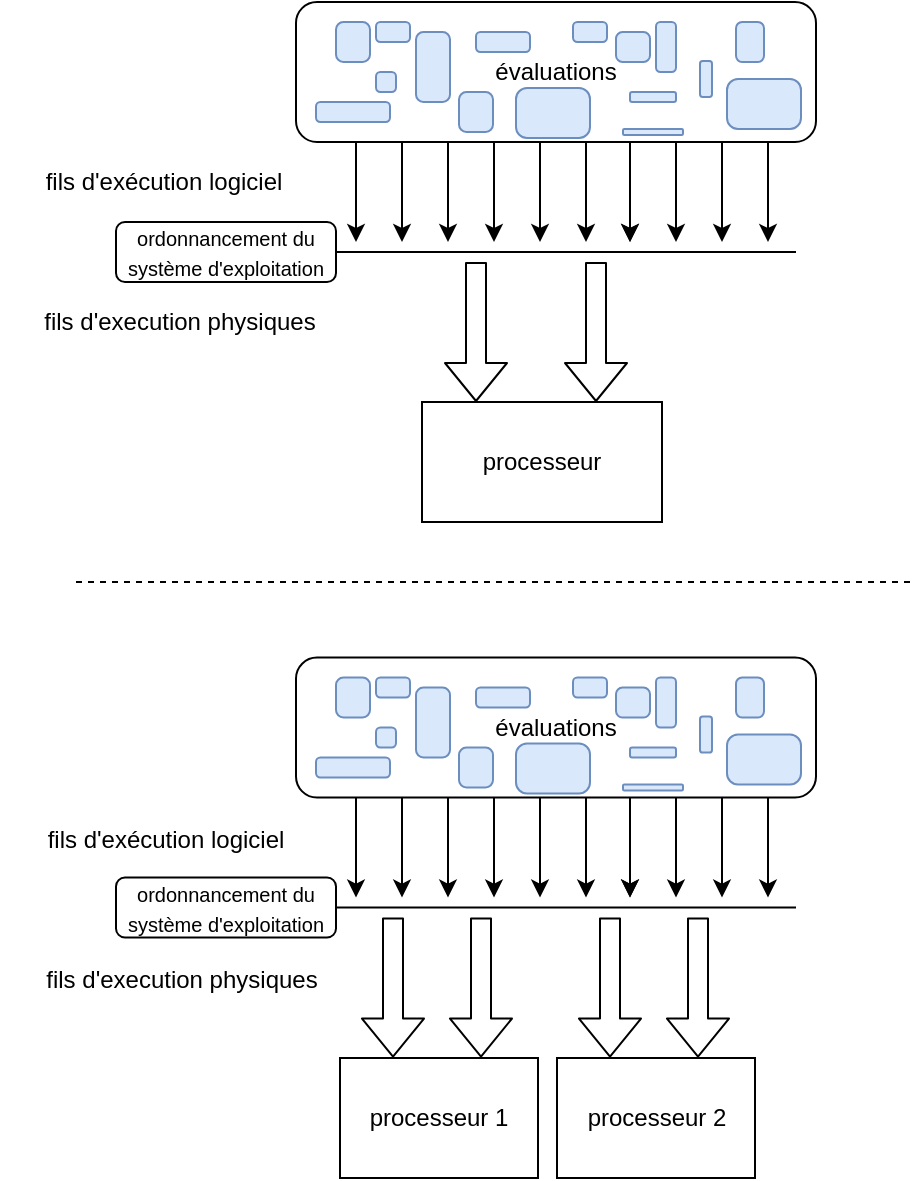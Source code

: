 <mxfile version="11.3.0" type="device" pages="1"><diagram id="Bm7sXYkECG4uTqOc6oxB" name="Page-1"><mxGraphModel dx="1173" dy="577" grid="1" gridSize="10" guides="1" tooltips="1" connect="1" arrows="1" fold="1" page="1" pageScale="1" pageWidth="827" pageHeight="1169" math="0" shadow="0"><root><mxCell id="0"/><mxCell id="1" parent="0"/><mxCell id="5wEBZUKyAQ7Bagdl6IQm-23" value="évaluations" style="rounded=1;whiteSpace=wrap;html=1;" vertex="1" parent="1"><mxGeometry x="290" y="170" width="260" height="70" as="geometry"/></mxCell><mxCell id="5wEBZUKyAQ7Bagdl6IQm-1" value="processeur" style="rounded=0;whiteSpace=wrap;html=1;" vertex="1" parent="1"><mxGeometry x="353" y="370" width="120" height="60" as="geometry"/></mxCell><mxCell id="5wEBZUKyAQ7Bagdl6IQm-2" value="" style="shape=flexArrow;endArrow=classic;html=1;" edge="1" parent="1"><mxGeometry width="50" height="50" relative="1" as="geometry"><mxPoint x="380" y="300" as="sourcePoint"/><mxPoint x="380" y="370" as="targetPoint"/></mxGeometry></mxCell><mxCell id="5wEBZUKyAQ7Bagdl6IQm-3" value="" style="shape=flexArrow;endArrow=classic;html=1;" edge="1" parent="1"><mxGeometry width="50" height="50" relative="1" as="geometry"><mxPoint x="440" y="300" as="sourcePoint"/><mxPoint x="440" y="370" as="targetPoint"/></mxGeometry></mxCell><mxCell id="5wEBZUKyAQ7Bagdl6IQm-4" value="fils d'execution physiques" style="text;html=1;strokeColor=none;fillColor=none;align=center;verticalAlign=middle;whiteSpace=wrap;rounded=0;" vertex="1" parent="1"><mxGeometry x="142" y="320" width="180" height="20" as="geometry"/></mxCell><mxCell id="5wEBZUKyAQ7Bagdl6IQm-5" value="" style="endArrow=none;html=1;" edge="1" parent="1"><mxGeometry width="50" height="50" relative="1" as="geometry"><mxPoint x="310" y="295" as="sourcePoint"/><mxPoint x="540" y="295" as="targetPoint"/></mxGeometry></mxCell><mxCell id="5wEBZUKyAQ7Bagdl6IQm-6" value="" style="endArrow=classic;html=1;" edge="1" parent="1"><mxGeometry width="50" height="50" relative="1" as="geometry"><mxPoint x="320" y="240" as="sourcePoint"/><mxPoint x="320" y="290" as="targetPoint"/></mxGeometry></mxCell><mxCell id="5wEBZUKyAQ7Bagdl6IQm-7" value="" style="endArrow=classic;html=1;" edge="1" parent="1"><mxGeometry width="50" height="50" relative="1" as="geometry"><mxPoint x="343" y="240" as="sourcePoint"/><mxPoint x="343" y="290" as="targetPoint"/></mxGeometry></mxCell><mxCell id="5wEBZUKyAQ7Bagdl6IQm-8" value="" style="endArrow=classic;html=1;" edge="1" parent="1"><mxGeometry width="50" height="50" relative="1" as="geometry"><mxPoint x="366" y="240" as="sourcePoint"/><mxPoint x="366" y="290" as="targetPoint"/></mxGeometry></mxCell><mxCell id="5wEBZUKyAQ7Bagdl6IQm-9" value="" style="endArrow=classic;html=1;" edge="1" parent="1"><mxGeometry width="50" height="50" relative="1" as="geometry"><mxPoint x="389" y="240" as="sourcePoint"/><mxPoint x="389" y="290" as="targetPoint"/></mxGeometry></mxCell><mxCell id="5wEBZUKyAQ7Bagdl6IQm-10" value="" style="endArrow=classic;html=1;" edge="1" parent="1"><mxGeometry width="50" height="50" relative="1" as="geometry"><mxPoint x="412" y="240" as="sourcePoint"/><mxPoint x="412" y="290" as="targetPoint"/></mxGeometry></mxCell><mxCell id="5wEBZUKyAQ7Bagdl6IQm-11" value="" style="endArrow=classic;html=1;" edge="1" parent="1"><mxGeometry width="50" height="50" relative="1" as="geometry"><mxPoint x="435" y="240" as="sourcePoint"/><mxPoint x="435" y="290" as="targetPoint"/></mxGeometry></mxCell><mxCell id="5wEBZUKyAQ7Bagdl6IQm-12" value="" style="endArrow=classic;html=1;" edge="1" parent="1"><mxGeometry width="50" height="50" relative="1" as="geometry"><mxPoint x="457" y="250" as="sourcePoint"/><mxPoint x="457" y="290" as="targetPoint"/></mxGeometry></mxCell><mxCell id="5wEBZUKyAQ7Bagdl6IQm-13" value="" style="endArrow=classic;html=1;" edge="1" parent="1"><mxGeometry width="50" height="50" relative="1" as="geometry"><mxPoint x="480" y="240" as="sourcePoint"/><mxPoint x="480" y="290" as="targetPoint"/></mxGeometry></mxCell><mxCell id="5wEBZUKyAQ7Bagdl6IQm-14" value="" style="endArrow=classic;html=1;" edge="1" parent="1"><mxGeometry width="50" height="50" relative="1" as="geometry"><mxPoint x="503" y="240" as="sourcePoint"/><mxPoint x="503" y="290" as="targetPoint"/></mxGeometry></mxCell><mxCell id="5wEBZUKyAQ7Bagdl6IQm-15" value="" style="endArrow=classic;html=1;" edge="1" parent="1"><mxGeometry width="50" height="50" relative="1" as="geometry"><mxPoint x="526" y="240" as="sourcePoint"/><mxPoint x="526" y="290" as="targetPoint"/></mxGeometry></mxCell><mxCell id="5wEBZUKyAQ7Bagdl6IQm-18" value="fils d'exécution logiciel" style="text;html=1;strokeColor=none;fillColor=none;align=center;verticalAlign=middle;whiteSpace=wrap;rounded=0;" vertex="1" parent="1"><mxGeometry x="154" y="250" width="140" height="20" as="geometry"/></mxCell><mxCell id="5wEBZUKyAQ7Bagdl6IQm-19" value="&lt;font size=&quot;1&quot;&gt;ordonnancement du système d'exploitation&lt;br&gt;&lt;/font&gt;" style="rounded=1;whiteSpace=wrap;html=1;" vertex="1" parent="1"><mxGeometry x="200" y="280" width="110" height="30" as="geometry"/></mxCell><mxCell id="5wEBZUKyAQ7Bagdl6IQm-20" value="" style="endArrow=classic;html=1;" edge="1" parent="1"><mxGeometry width="50" height="50" relative="1" as="geometry"><mxPoint x="457" y="240" as="sourcePoint"/><mxPoint x="457" y="290" as="targetPoint"/></mxGeometry></mxCell><mxCell id="5wEBZUKyAQ7Bagdl6IQm-24" value="" style="rounded=1;whiteSpace=wrap;html=1;arcSize=22;fillColor=#dae8fc;strokeColor=#6c8ebf;" vertex="1" parent="1"><mxGeometry x="310" y="180" width="17" height="20" as="geometry"/></mxCell><mxCell id="5wEBZUKyAQ7Bagdl6IQm-25" value="" style="rounded=1;whiteSpace=wrap;html=1;arcSize=22;fillColor=#dae8fc;strokeColor=#6c8ebf;" vertex="1" parent="1"><mxGeometry x="330" y="205" width="10" height="10" as="geometry"/></mxCell><mxCell id="5wEBZUKyAQ7Bagdl6IQm-26" value="" style="rounded=1;whiteSpace=wrap;html=1;arcSize=22;fillColor=#dae8fc;strokeColor=#6c8ebf;" vertex="1" parent="1"><mxGeometry x="350" y="185" width="17" height="35" as="geometry"/></mxCell><mxCell id="5wEBZUKyAQ7Bagdl6IQm-27" value="" style="rounded=1;whiteSpace=wrap;html=1;arcSize=22;fillColor=#dae8fc;strokeColor=#6c8ebf;" vertex="1" parent="1"><mxGeometry x="330" y="180" width="17" height="10" as="geometry"/></mxCell><mxCell id="5wEBZUKyAQ7Bagdl6IQm-28" value="" style="rounded=1;whiteSpace=wrap;html=1;arcSize=22;fillColor=#dae8fc;strokeColor=#6c8ebf;" vertex="1" parent="1"><mxGeometry x="371.5" y="215" width="17" height="20" as="geometry"/></mxCell><mxCell id="5wEBZUKyAQ7Bagdl6IQm-29" value="" style="rounded=1;whiteSpace=wrap;html=1;arcSize=22;fillColor=#dae8fc;strokeColor=#6c8ebf;" vertex="1" parent="1"><mxGeometry x="300" y="220" width="37" height="10" as="geometry"/></mxCell><mxCell id="5wEBZUKyAQ7Bagdl6IQm-30" value="" style="rounded=1;whiteSpace=wrap;html=1;arcSize=22;fillColor=#dae8fc;strokeColor=#6c8ebf;" vertex="1" parent="1"><mxGeometry x="380" y="185" width="27" height="10" as="geometry"/></mxCell><mxCell id="5wEBZUKyAQ7Bagdl6IQm-31" value="" style="rounded=1;whiteSpace=wrap;html=1;arcSize=22;fillColor=#dae8fc;strokeColor=#6c8ebf;" vertex="1" parent="1"><mxGeometry x="428.5" y="180" width="17" height="10" as="geometry"/></mxCell><mxCell id="5wEBZUKyAQ7Bagdl6IQm-32" value="" style="rounded=1;whiteSpace=wrap;html=1;arcSize=22;fillColor=#dae8fc;strokeColor=#6c8ebf;" vertex="1" parent="1"><mxGeometry x="400" y="213" width="37" height="25" as="geometry"/></mxCell><mxCell id="5wEBZUKyAQ7Bagdl6IQm-33" value="" style="rounded=1;whiteSpace=wrap;html=1;arcSize=22;fillColor=#dae8fc;strokeColor=#6c8ebf;" vertex="1" parent="1"><mxGeometry x="457" y="215" width="23" height="5" as="geometry"/></mxCell><mxCell id="5wEBZUKyAQ7Bagdl6IQm-34" value="" style="rounded=1;whiteSpace=wrap;html=1;arcSize=22;fillColor=#dae8fc;strokeColor=#6c8ebf;" vertex="1" parent="1"><mxGeometry x="450" y="185" width="17" height="15" as="geometry"/></mxCell><mxCell id="5wEBZUKyAQ7Bagdl6IQm-35" value="" style="rounded=1;whiteSpace=wrap;html=1;arcSize=22;fillColor=#dae8fc;strokeColor=#6c8ebf;" vertex="1" parent="1"><mxGeometry x="492" y="199.5" width="6" height="18" as="geometry"/></mxCell><mxCell id="5wEBZUKyAQ7Bagdl6IQm-36" value="" style="rounded=1;whiteSpace=wrap;html=1;arcSize=22;fillColor=#dae8fc;strokeColor=#6c8ebf;" vertex="1" parent="1"><mxGeometry x="470" y="180" width="10" height="25" as="geometry"/></mxCell><mxCell id="5wEBZUKyAQ7Bagdl6IQm-37" value="" style="rounded=1;whiteSpace=wrap;html=1;arcSize=22;fillColor=#dae8fc;strokeColor=#6c8ebf;" vertex="1" parent="1"><mxGeometry x="510" y="180" width="14" height="20" as="geometry"/></mxCell><mxCell id="5wEBZUKyAQ7Bagdl6IQm-40" value="" style="rounded=1;whiteSpace=wrap;html=1;arcSize=22;fillColor=#dae8fc;strokeColor=#6c8ebf;" vertex="1" parent="1"><mxGeometry x="453.5" y="233.5" width="30" height="3" as="geometry"/></mxCell><mxCell id="5wEBZUKyAQ7Bagdl6IQm-41" value="" style="rounded=1;whiteSpace=wrap;html=1;arcSize=22;fillColor=#dae8fc;strokeColor=#6c8ebf;" vertex="1" parent="1"><mxGeometry x="505.5" y="208.5" width="37" height="25" as="geometry"/></mxCell><mxCell id="5wEBZUKyAQ7Bagdl6IQm-42" value="évaluations" style="rounded=1;whiteSpace=wrap;html=1;" vertex="1" parent="1"><mxGeometry x="290" y="497.759" width="260" height="70" as="geometry"/></mxCell><mxCell id="5wEBZUKyAQ7Bagdl6IQm-43" value="processeur 1" style="rounded=0;whiteSpace=wrap;html=1;" vertex="1" parent="1"><mxGeometry x="312" y="698" width="99" height="60" as="geometry"/></mxCell><mxCell id="5wEBZUKyAQ7Bagdl6IQm-44" value="" style="shape=flexArrow;endArrow=classic;html=1;" edge="1" parent="1"><mxGeometry width="50" height="50" relative="1" as="geometry"><mxPoint x="338.5" y="627.759" as="sourcePoint"/><mxPoint x="338.5" y="697.759" as="targetPoint"/></mxGeometry></mxCell><mxCell id="5wEBZUKyAQ7Bagdl6IQm-45" value="" style="shape=flexArrow;endArrow=classic;html=1;" edge="1" parent="1"><mxGeometry width="50" height="50" relative="1" as="geometry"><mxPoint x="382.5" y="627.759" as="sourcePoint"/><mxPoint x="382.5" y="697.759" as="targetPoint"/></mxGeometry></mxCell><mxCell id="5wEBZUKyAQ7Bagdl6IQm-47" value="" style="endArrow=none;html=1;" edge="1" parent="1"><mxGeometry width="50" height="50" relative="1" as="geometry"><mxPoint x="310" y="622.759" as="sourcePoint"/><mxPoint x="540" y="622.759" as="targetPoint"/></mxGeometry></mxCell><mxCell id="5wEBZUKyAQ7Bagdl6IQm-48" value="" style="endArrow=classic;html=1;" edge="1" parent="1"><mxGeometry width="50" height="50" relative="1" as="geometry"><mxPoint x="320" y="567.759" as="sourcePoint"/><mxPoint x="320" y="617.759" as="targetPoint"/></mxGeometry></mxCell><mxCell id="5wEBZUKyAQ7Bagdl6IQm-49" value="" style="endArrow=classic;html=1;" edge="1" parent="1"><mxGeometry width="50" height="50" relative="1" as="geometry"><mxPoint x="343" y="567.759" as="sourcePoint"/><mxPoint x="343" y="617.759" as="targetPoint"/></mxGeometry></mxCell><mxCell id="5wEBZUKyAQ7Bagdl6IQm-50" value="" style="endArrow=classic;html=1;" edge="1" parent="1"><mxGeometry width="50" height="50" relative="1" as="geometry"><mxPoint x="366" y="567.759" as="sourcePoint"/><mxPoint x="366" y="617.759" as="targetPoint"/></mxGeometry></mxCell><mxCell id="5wEBZUKyAQ7Bagdl6IQm-51" value="" style="endArrow=classic;html=1;" edge="1" parent="1"><mxGeometry width="50" height="50" relative="1" as="geometry"><mxPoint x="389" y="567.759" as="sourcePoint"/><mxPoint x="389" y="617.759" as="targetPoint"/></mxGeometry></mxCell><mxCell id="5wEBZUKyAQ7Bagdl6IQm-52" value="" style="endArrow=classic;html=1;" edge="1" parent="1"><mxGeometry width="50" height="50" relative="1" as="geometry"><mxPoint x="412" y="567.759" as="sourcePoint"/><mxPoint x="412" y="617.759" as="targetPoint"/></mxGeometry></mxCell><mxCell id="5wEBZUKyAQ7Bagdl6IQm-53" value="" style="endArrow=classic;html=1;" edge="1" parent="1"><mxGeometry width="50" height="50" relative="1" as="geometry"><mxPoint x="435" y="567.759" as="sourcePoint"/><mxPoint x="435" y="617.759" as="targetPoint"/></mxGeometry></mxCell><mxCell id="5wEBZUKyAQ7Bagdl6IQm-54" value="" style="endArrow=classic;html=1;" edge="1" parent="1"><mxGeometry width="50" height="50" relative="1" as="geometry"><mxPoint x="457" y="577.759" as="sourcePoint"/><mxPoint x="457" y="617.759" as="targetPoint"/></mxGeometry></mxCell><mxCell id="5wEBZUKyAQ7Bagdl6IQm-55" value="" style="endArrow=classic;html=1;" edge="1" parent="1"><mxGeometry width="50" height="50" relative="1" as="geometry"><mxPoint x="480" y="567.759" as="sourcePoint"/><mxPoint x="480" y="617.759" as="targetPoint"/></mxGeometry></mxCell><mxCell id="5wEBZUKyAQ7Bagdl6IQm-56" value="" style="endArrow=classic;html=1;" edge="1" parent="1"><mxGeometry width="50" height="50" relative="1" as="geometry"><mxPoint x="503.0" y="567.759" as="sourcePoint"/><mxPoint x="503.0" y="617.759" as="targetPoint"/></mxGeometry></mxCell><mxCell id="5wEBZUKyAQ7Bagdl6IQm-57" value="" style="endArrow=classic;html=1;" edge="1" parent="1"><mxGeometry width="50" height="50" relative="1" as="geometry"><mxPoint x="526" y="567.759" as="sourcePoint"/><mxPoint x="526" y="617.759" as="targetPoint"/></mxGeometry></mxCell><mxCell id="5wEBZUKyAQ7Bagdl6IQm-59" value="&lt;font size=&quot;1&quot;&gt;ordonnancement du système d'exploitation&lt;br&gt;&lt;/font&gt;" style="rounded=1;whiteSpace=wrap;html=1;" vertex="1" parent="1"><mxGeometry x="200" y="607.759" width="110" height="30" as="geometry"/></mxCell><mxCell id="5wEBZUKyAQ7Bagdl6IQm-60" value="" style="endArrow=classic;html=1;" edge="1" parent="1"><mxGeometry width="50" height="50" relative="1" as="geometry"><mxPoint x="457" y="567.759" as="sourcePoint"/><mxPoint x="457" y="617.759" as="targetPoint"/></mxGeometry></mxCell><mxCell id="5wEBZUKyAQ7Bagdl6IQm-61" value="" style="rounded=1;whiteSpace=wrap;html=1;arcSize=22;fillColor=#dae8fc;strokeColor=#6c8ebf;" vertex="1" parent="1"><mxGeometry x="310" y="507.759" width="17" height="20" as="geometry"/></mxCell><mxCell id="5wEBZUKyAQ7Bagdl6IQm-62" value="" style="rounded=1;whiteSpace=wrap;html=1;arcSize=22;fillColor=#dae8fc;strokeColor=#6c8ebf;" vertex="1" parent="1"><mxGeometry x="330" y="532.759" width="10" height="10" as="geometry"/></mxCell><mxCell id="5wEBZUKyAQ7Bagdl6IQm-63" value="" style="rounded=1;whiteSpace=wrap;html=1;arcSize=22;fillColor=#dae8fc;strokeColor=#6c8ebf;" vertex="1" parent="1"><mxGeometry x="350" y="512.759" width="17" height="35" as="geometry"/></mxCell><mxCell id="5wEBZUKyAQ7Bagdl6IQm-64" value="" style="rounded=1;whiteSpace=wrap;html=1;arcSize=22;fillColor=#dae8fc;strokeColor=#6c8ebf;" vertex="1" parent="1"><mxGeometry x="330" y="507.759" width="17" height="10" as="geometry"/></mxCell><mxCell id="5wEBZUKyAQ7Bagdl6IQm-65" value="" style="rounded=1;whiteSpace=wrap;html=1;arcSize=22;fillColor=#dae8fc;strokeColor=#6c8ebf;" vertex="1" parent="1"><mxGeometry x="371.5" y="542.759" width="17" height="20" as="geometry"/></mxCell><mxCell id="5wEBZUKyAQ7Bagdl6IQm-66" value="" style="rounded=1;whiteSpace=wrap;html=1;arcSize=22;fillColor=#dae8fc;strokeColor=#6c8ebf;" vertex="1" parent="1"><mxGeometry x="300" y="547.759" width="37" height="10" as="geometry"/></mxCell><mxCell id="5wEBZUKyAQ7Bagdl6IQm-67" value="" style="rounded=1;whiteSpace=wrap;html=1;arcSize=22;fillColor=#dae8fc;strokeColor=#6c8ebf;" vertex="1" parent="1"><mxGeometry x="380" y="512.759" width="27" height="10" as="geometry"/></mxCell><mxCell id="5wEBZUKyAQ7Bagdl6IQm-68" value="" style="rounded=1;whiteSpace=wrap;html=1;arcSize=22;fillColor=#dae8fc;strokeColor=#6c8ebf;" vertex="1" parent="1"><mxGeometry x="428.5" y="507.759" width="17" height="10" as="geometry"/></mxCell><mxCell id="5wEBZUKyAQ7Bagdl6IQm-69" value="" style="rounded=1;whiteSpace=wrap;html=1;arcSize=22;fillColor=#dae8fc;strokeColor=#6c8ebf;" vertex="1" parent="1"><mxGeometry x="400" y="540.759" width="37" height="25" as="geometry"/></mxCell><mxCell id="5wEBZUKyAQ7Bagdl6IQm-70" value="" style="rounded=1;whiteSpace=wrap;html=1;arcSize=22;fillColor=#dae8fc;strokeColor=#6c8ebf;" vertex="1" parent="1"><mxGeometry x="457" y="542.759" width="23" height="5" as="geometry"/></mxCell><mxCell id="5wEBZUKyAQ7Bagdl6IQm-71" value="" style="rounded=1;whiteSpace=wrap;html=1;arcSize=22;fillColor=#dae8fc;strokeColor=#6c8ebf;" vertex="1" parent="1"><mxGeometry x="450" y="512.759" width="17" height="15" as="geometry"/></mxCell><mxCell id="5wEBZUKyAQ7Bagdl6IQm-72" value="" style="rounded=1;whiteSpace=wrap;html=1;arcSize=22;fillColor=#dae8fc;strokeColor=#6c8ebf;" vertex="1" parent="1"><mxGeometry x="492" y="527.259" width="6" height="18" as="geometry"/></mxCell><mxCell id="5wEBZUKyAQ7Bagdl6IQm-73" value="" style="rounded=1;whiteSpace=wrap;html=1;arcSize=22;fillColor=#dae8fc;strokeColor=#6c8ebf;" vertex="1" parent="1"><mxGeometry x="470" y="507.759" width="10" height="25" as="geometry"/></mxCell><mxCell id="5wEBZUKyAQ7Bagdl6IQm-74" value="" style="rounded=1;whiteSpace=wrap;html=1;arcSize=22;fillColor=#dae8fc;strokeColor=#6c8ebf;" vertex="1" parent="1"><mxGeometry x="510" y="507.759" width="14" height="20" as="geometry"/></mxCell><mxCell id="5wEBZUKyAQ7Bagdl6IQm-75" value="" style="rounded=1;whiteSpace=wrap;html=1;arcSize=22;fillColor=#dae8fc;strokeColor=#6c8ebf;" vertex="1" parent="1"><mxGeometry x="453.5" y="561.259" width="30" height="3" as="geometry"/></mxCell><mxCell id="5wEBZUKyAQ7Bagdl6IQm-76" value="" style="rounded=1;whiteSpace=wrap;html=1;arcSize=22;fillColor=#dae8fc;strokeColor=#6c8ebf;" vertex="1" parent="1"><mxGeometry x="505.5" y="536.259" width="37" height="25" as="geometry"/></mxCell><mxCell id="5wEBZUKyAQ7Bagdl6IQm-77" value="processeur 2" style="rounded=0;whiteSpace=wrap;html=1;" vertex="1" parent="1"><mxGeometry x="420.5" y="698" width="99" height="60" as="geometry"/></mxCell><mxCell id="5wEBZUKyAQ7Bagdl6IQm-78" value="" style="shape=flexArrow;endArrow=classic;html=1;" edge="1" parent="1"><mxGeometry width="50" height="50" relative="1" as="geometry"><mxPoint x="447" y="627.759" as="sourcePoint"/><mxPoint x="447" y="697.759" as="targetPoint"/></mxGeometry></mxCell><mxCell id="5wEBZUKyAQ7Bagdl6IQm-79" value="" style="shape=flexArrow;endArrow=classic;html=1;" edge="1" parent="1"><mxGeometry width="50" height="50" relative="1" as="geometry"><mxPoint x="491" y="627.759" as="sourcePoint"/><mxPoint x="491" y="697.759" as="targetPoint"/></mxGeometry></mxCell><mxCell id="5wEBZUKyAQ7Bagdl6IQm-80" value="" style="endArrow=none;dashed=1;html=1;" edge="1" parent="1"><mxGeometry width="50" height="50" relative="1" as="geometry"><mxPoint x="180" y="460" as="sourcePoint"/><mxPoint x="600" y="460" as="targetPoint"/></mxGeometry></mxCell><mxCell id="5wEBZUKyAQ7Bagdl6IQm-81" value="fils d'execution physiques" style="text;html=1;strokeColor=none;fillColor=none;align=center;verticalAlign=middle;whiteSpace=wrap;rounded=0;" vertex="1" parent="1"><mxGeometry x="143" y="649" width="180" height="20" as="geometry"/></mxCell><mxCell id="5wEBZUKyAQ7Bagdl6IQm-82" value="fils d'exécution logiciel" style="text;html=1;strokeColor=none;fillColor=none;align=center;verticalAlign=middle;whiteSpace=wrap;rounded=0;" vertex="1" parent="1"><mxGeometry x="155" y="579" width="140" height="20" as="geometry"/></mxCell></root></mxGraphModel></diagram></mxfile>